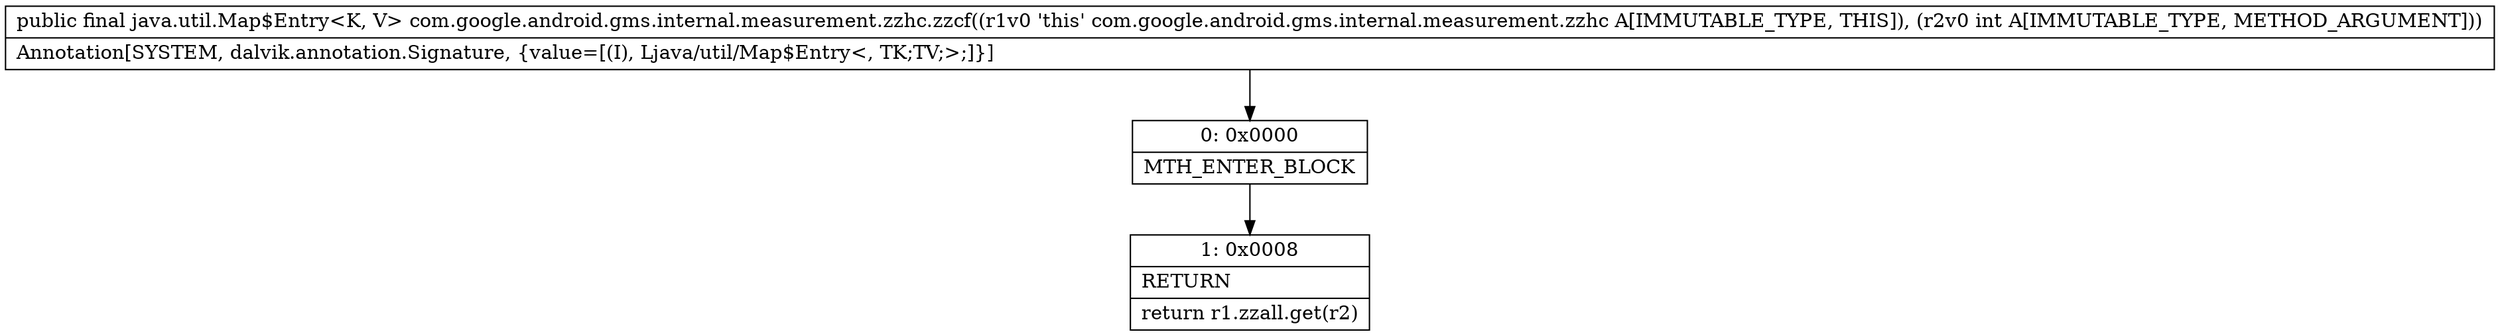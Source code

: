 digraph "CFG forcom.google.android.gms.internal.measurement.zzhc.zzcf(I)Ljava\/util\/Map$Entry;" {
Node_0 [shape=record,label="{0\:\ 0x0000|MTH_ENTER_BLOCK\l}"];
Node_1 [shape=record,label="{1\:\ 0x0008|RETURN\l|return r1.zzall.get(r2)\l}"];
MethodNode[shape=record,label="{public final java.util.Map$Entry\<K, V\> com.google.android.gms.internal.measurement.zzhc.zzcf((r1v0 'this' com.google.android.gms.internal.measurement.zzhc A[IMMUTABLE_TYPE, THIS]), (r2v0 int A[IMMUTABLE_TYPE, METHOD_ARGUMENT]))  | Annotation[SYSTEM, dalvik.annotation.Signature, \{value=[(I), Ljava\/util\/Map$Entry\<, TK;TV;\>;]\}]\l}"];
MethodNode -> Node_0;
Node_0 -> Node_1;
}

